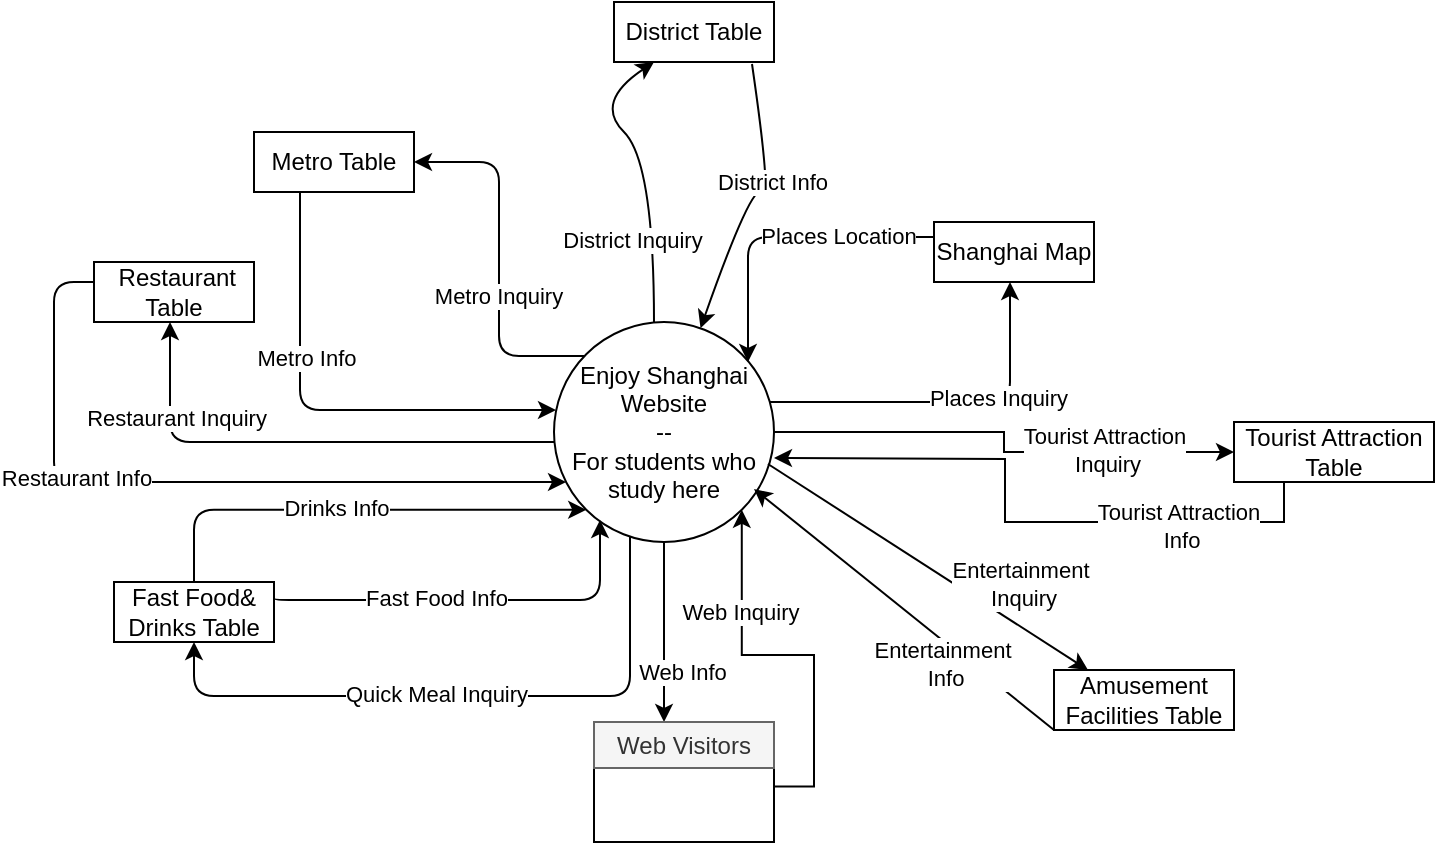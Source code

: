 <mxfile version="13.7.9" type="github">
  <diagram id="0x38cvvZ1bBZOAFDikBa" name="Page-1">
    <mxGraphModel dx="786" dy="546" grid="1" gridSize="10" guides="1" tooltips="1" connect="1" arrows="1" fold="1" page="1" pageScale="1" pageWidth="827" pageHeight="1169" math="0" shadow="0">
      <root>
        <mxCell id="0" />
        <mxCell id="1" parent="0" />
        <mxCell id="e6gerDq43n6z80vcDyS_-55" style="edgeStyle=orthogonalEdgeStyle;rounded=0;orthogonalLoop=1;jettySize=auto;html=1;exitX=0.5;exitY=1;exitDx=0;exitDy=0;entryX=0.389;entryY=0;entryDx=0;entryDy=0;entryPerimeter=0;" edge="1" parent="1" source="e6gerDq43n6z80vcDyS_-1" target="e6gerDq43n6z80vcDyS_-52">
          <mxGeometry relative="1" as="geometry" />
        </mxCell>
        <mxCell id="e6gerDq43n6z80vcDyS_-61" style="edgeStyle=orthogonalEdgeStyle;rounded=0;orthogonalLoop=1;jettySize=auto;html=1;exitX=1;exitY=0.5;exitDx=0;exitDy=0;entryX=0;entryY=0.5;entryDx=0;entryDy=0;" edge="1" parent="1" source="e6gerDq43n6z80vcDyS_-1" target="e6gerDq43n6z80vcDyS_-60">
          <mxGeometry relative="1" as="geometry" />
        </mxCell>
        <mxCell id="e6gerDq43n6z80vcDyS_-1" value="Enjoy Shanghai Website&lt;br&gt;--&lt;br&gt;For students who study here" style="ellipse;whiteSpace=wrap;html=1;aspect=fixed;" vertex="1" parent="1">
          <mxGeometry x="330" y="260" width="110" height="110" as="geometry" />
        </mxCell>
        <mxCell id="e6gerDq43n6z80vcDyS_-7" value="" style="curved=1;endArrow=classic;html=1;" edge="1" parent="1">
          <mxGeometry width="50" height="50" relative="1" as="geometry">
            <mxPoint x="380" y="260" as="sourcePoint" />
            <mxPoint x="380" y="130" as="targetPoint" />
            <Array as="points">
              <mxPoint x="380" y="180" />
              <mxPoint x="350" y="150" />
            </Array>
          </mxGeometry>
        </mxCell>
        <mxCell id="e6gerDq43n6z80vcDyS_-18" value="District Inquiry" style="edgeLabel;resizable=0;html=1;align=center;verticalAlign=middle;" connectable="0" vertex="1" parent="1">
          <mxGeometry x="367.998" y="220.003" as="geometry">
            <mxPoint x="1" y="-1" as="offset" />
          </mxGeometry>
        </mxCell>
        <mxCell id="e6gerDq43n6z80vcDyS_-19" value="District Table" style="whiteSpace=wrap;html=1;gradientColor=#ffffff;" vertex="1" parent="1">
          <mxGeometry x="360" y="100" width="80" height="30" as="geometry" />
        </mxCell>
        <mxCell id="e6gerDq43n6z80vcDyS_-20" value="" style="curved=1;endArrow=classic;html=1;" edge="1" parent="1" target="e6gerDq43n6z80vcDyS_-1">
          <mxGeometry width="50" height="50" relative="1" as="geometry">
            <mxPoint x="429" y="131" as="sourcePoint" />
            <mxPoint x="429" y="280" as="targetPoint" />
            <Array as="points">
              <mxPoint x="439" y="200" />
              <mxPoint x="429" y="190" />
            </Array>
          </mxGeometry>
        </mxCell>
        <mxCell id="e6gerDq43n6z80vcDyS_-22" value="District Info" style="edgeLabel;resizable=0;html=1;align=center;verticalAlign=middle;" connectable="0" vertex="1" parent="1">
          <mxGeometry x="439.998" y="190.003" as="geometry">
            <mxPoint x="-1" as="offset" />
          </mxGeometry>
        </mxCell>
        <mxCell id="e6gerDq43n6z80vcDyS_-23" value="" style="edgeStyle=segmentEdgeStyle;endArrow=classic;html=1;exitX=1;exitY=0.364;exitDx=0;exitDy=0;exitPerimeter=0;" edge="1" parent="1">
          <mxGeometry width="50" height="50" relative="1" as="geometry">
            <mxPoint x="438" y="300.04" as="sourcePoint" />
            <mxPoint x="558" y="240" as="targetPoint" />
          </mxGeometry>
        </mxCell>
        <mxCell id="e6gerDq43n6z80vcDyS_-25" value="Shanghai Map" style="whiteSpace=wrap;html=1;gradientColor=#ffffff;" vertex="1" parent="1">
          <mxGeometry x="520" y="210" width="80" height="30" as="geometry" />
        </mxCell>
        <mxCell id="e6gerDq43n6z80vcDyS_-26" value="" style="edgeStyle=segmentEdgeStyle;endArrow=classic;html=1;exitX=0;exitY=0.25;exitDx=0;exitDy=0;" edge="1" parent="1" source="e6gerDq43n6z80vcDyS_-25">
          <mxGeometry width="50" height="50" relative="1" as="geometry">
            <mxPoint x="487" y="220" as="sourcePoint" />
            <mxPoint x="427" y="280" as="targetPoint" />
          </mxGeometry>
        </mxCell>
        <mxCell id="e6gerDq43n6z80vcDyS_-27" value="Places Inquiry" style="edgeLabel;resizable=0;html=1;align=center;verticalAlign=middle;" connectable="0" vertex="1" parent="1">
          <mxGeometry x="550.998" y="299.003" as="geometry">
            <mxPoint x="1" y="-1" as="offset" />
          </mxGeometry>
        </mxCell>
        <mxCell id="e6gerDq43n6z80vcDyS_-28" value="Places Location" style="edgeLabel;resizable=0;html=1;align=center;verticalAlign=middle;" connectable="0" vertex="1" parent="1">
          <mxGeometry x="470.998" y="218.003" as="geometry">
            <mxPoint x="1" y="-1" as="offset" />
          </mxGeometry>
        </mxCell>
        <mxCell id="e6gerDq43n6z80vcDyS_-29" value="" style="edgeStyle=elbowEdgeStyle;elbow=horizontal;endArrow=classic;html=1;" edge="1" parent="1">
          <mxGeometry width="50" height="50" relative="1" as="geometry">
            <mxPoint x="345" y="277" as="sourcePoint" />
            <mxPoint x="260" y="180" as="targetPoint" />
          </mxGeometry>
        </mxCell>
        <mxCell id="e6gerDq43n6z80vcDyS_-30" value="Metro Table" style="whiteSpace=wrap;html=1;gradientColor=#ffffff;" vertex="1" parent="1">
          <mxGeometry x="180" y="165" width="80" height="30" as="geometry" />
        </mxCell>
        <mxCell id="e6gerDq43n6z80vcDyS_-31" value="" style="edgeStyle=segmentEdgeStyle;endArrow=classic;html=1;" edge="1" parent="1">
          <mxGeometry width="50" height="50" relative="1" as="geometry">
            <mxPoint x="203" y="195" as="sourcePoint" />
            <mxPoint x="331" y="304" as="targetPoint" />
            <Array as="points">
              <mxPoint x="202.65" y="304.16" />
            </Array>
          </mxGeometry>
        </mxCell>
        <mxCell id="e6gerDq43n6z80vcDyS_-32" value="Metro Inquiry" style="edgeLabel;resizable=0;html=1;align=center;verticalAlign=middle;" connectable="0" vertex="1" parent="1">
          <mxGeometry x="560.998" y="309.003" as="geometry">
            <mxPoint x="-259" y="-62" as="offset" />
          </mxGeometry>
        </mxCell>
        <mxCell id="e6gerDq43n6z80vcDyS_-33" value="Metro Info" style="edgeLabel;resizable=0;html=1;align=center;verticalAlign=middle;" connectable="0" vertex="1" parent="1">
          <mxGeometry x="464.998" y="340.003" as="geometry">
            <mxPoint x="-259" y="-62" as="offset" />
          </mxGeometry>
        </mxCell>
        <mxCell id="e6gerDq43n6z80vcDyS_-34" value="" style="edgeStyle=segmentEdgeStyle;endArrow=classic;html=1;" edge="1" parent="1">
          <mxGeometry width="50" height="50" relative="1" as="geometry">
            <mxPoint x="330" y="320" as="sourcePoint" />
            <mxPoint x="138" y="260" as="targetPoint" />
          </mxGeometry>
        </mxCell>
        <mxCell id="e6gerDq43n6z80vcDyS_-35" value="&amp;nbsp;Restaurant Table" style="whiteSpace=wrap;html=1;gradientColor=#ffffff;" vertex="1" parent="1">
          <mxGeometry x="100" y="230" width="80" height="30" as="geometry" />
        </mxCell>
        <mxCell id="e6gerDq43n6z80vcDyS_-36" value="" style="edgeStyle=elbowEdgeStyle;elbow=horizontal;endArrow=classic;html=1;" edge="1" parent="1" target="e6gerDq43n6z80vcDyS_-1">
          <mxGeometry width="50" height="50" relative="1" as="geometry">
            <mxPoint x="100" y="240" as="sourcePoint" />
            <mxPoint x="290" y="360" as="targetPoint" />
            <Array as="points">
              <mxPoint x="80" y="340" />
              <mxPoint x="80" y="320" />
            </Array>
          </mxGeometry>
        </mxCell>
        <mxCell id="e6gerDq43n6z80vcDyS_-37" value="Restaurant Inquiry" style="edgeLabel;resizable=0;html=1;align=center;verticalAlign=middle;" connectable="0" vertex="1" parent="1">
          <mxGeometry x="399.998" y="370.003" as="geometry">
            <mxPoint x="-259" y="-62" as="offset" />
          </mxGeometry>
        </mxCell>
        <mxCell id="e6gerDq43n6z80vcDyS_-38" value="Restaurant Info" style="edgeLabel;resizable=0;html=1;align=center;verticalAlign=middle;" connectable="0" vertex="1" parent="1">
          <mxGeometry x="349.998" y="400.003" as="geometry">
            <mxPoint x="-259" y="-62" as="offset" />
          </mxGeometry>
        </mxCell>
        <mxCell id="e6gerDq43n6z80vcDyS_-40" value="" style="edgeStyle=elbowEdgeStyle;elbow=vertical;endArrow=classic;html=1;" edge="1" parent="1">
          <mxGeometry width="50" height="50" relative="1" as="geometry">
            <mxPoint x="368" y="367" as="sourcePoint" />
            <mxPoint x="150" y="420" as="targetPoint" />
            <Array as="points">
              <mxPoint x="388" y="447" />
            </Array>
          </mxGeometry>
        </mxCell>
        <mxCell id="e6gerDq43n6z80vcDyS_-41" value="Fast Food&amp;amp;&lt;br&gt;Drinks Table" style="whiteSpace=wrap;html=1;gradientColor=#ffffff;" vertex="1" parent="1">
          <mxGeometry x="110" y="390" width="80" height="30" as="geometry" />
        </mxCell>
        <mxCell id="e6gerDq43n6z80vcDyS_-42" value="" style="edgeStyle=segmentEdgeStyle;endArrow=classic;html=1;exitX=1;exitY=0.25;exitDx=0;exitDy=0;" edge="1" parent="1" source="e6gerDq43n6z80vcDyS_-41">
          <mxGeometry width="50" height="50" relative="1" as="geometry">
            <mxPoint x="303" y="399" as="sourcePoint" />
            <mxPoint x="353" y="359" as="targetPoint" />
            <Array as="points">
              <mxPoint x="190" y="399" />
              <mxPoint x="353" y="399" />
            </Array>
          </mxGeometry>
        </mxCell>
        <mxCell id="e6gerDq43n6z80vcDyS_-45" value="" style="edgeStyle=segmentEdgeStyle;endArrow=classic;html=1;entryX=0;entryY=1;entryDx=0;entryDy=0;" edge="1" parent="1" target="e6gerDq43n6z80vcDyS_-1">
          <mxGeometry width="50" height="50" relative="1" as="geometry">
            <mxPoint x="150" y="390" as="sourcePoint" />
            <mxPoint x="240" y="320" as="targetPoint" />
            <Array as="points">
              <mxPoint x="150" y="354" />
            </Array>
          </mxGeometry>
        </mxCell>
        <mxCell id="e6gerDq43n6z80vcDyS_-46" value="Quick Meal Inquiry" style="edgeLabel;resizable=0;html=1;align=center;verticalAlign=middle;" connectable="0" vertex="1" parent="1">
          <mxGeometry x="529.998" y="508.003" as="geometry">
            <mxPoint x="-259" y="-62" as="offset" />
          </mxGeometry>
        </mxCell>
        <mxCell id="e6gerDq43n6z80vcDyS_-47" value="Fast Food Info" style="edgeLabel;resizable=0;html=1;align=center;verticalAlign=middle;" connectable="0" vertex="1" parent="1">
          <mxGeometry x="529.998" y="460.003" as="geometry">
            <mxPoint x="-259" y="-62" as="offset" />
          </mxGeometry>
        </mxCell>
        <mxCell id="e6gerDq43n6z80vcDyS_-48" value="Drinks Info" style="edgeLabel;resizable=0;html=1;align=center;verticalAlign=middle;" connectable="0" vertex="1" parent="1">
          <mxGeometry x="479.998" y="415.003" as="geometry">
            <mxPoint x="-259" y="-62" as="offset" />
          </mxGeometry>
        </mxCell>
        <mxCell id="e6gerDq43n6z80vcDyS_-56" style="edgeStyle=orthogonalEdgeStyle;rounded=0;orthogonalLoop=1;jettySize=auto;html=1;exitX=1;exitY=0.25;exitDx=0;exitDy=0;entryX=1;entryY=1;entryDx=0;entryDy=0;" edge="1" parent="1" source="e6gerDq43n6z80vcDyS_-51" target="e6gerDq43n6z80vcDyS_-1">
          <mxGeometry relative="1" as="geometry" />
        </mxCell>
        <mxCell id="e6gerDq43n6z80vcDyS_-51" value="" style="whiteSpace=wrap;html=1;gradientColor=#ffffff;" vertex="1" parent="1">
          <mxGeometry x="350" y="483" width="90" height="37" as="geometry" />
        </mxCell>
        <mxCell id="e6gerDq43n6z80vcDyS_-52" value="Web Visitors" style="rounded=0;whiteSpace=wrap;html=1;fillColor=#f5f5f5;strokeColor=#666666;fontColor=#333333;" vertex="1" parent="1">
          <mxGeometry x="350" y="460" width="90" height="23" as="geometry" />
        </mxCell>
        <mxCell id="e6gerDq43n6z80vcDyS_-57" value="Web Info" style="edgeLabel;resizable=0;html=1;align=center;verticalAlign=middle;" connectable="0" vertex="1" parent="1">
          <mxGeometry x="652.998" y="497.003" as="geometry">
            <mxPoint x="-259" y="-62" as="offset" />
          </mxGeometry>
        </mxCell>
        <mxCell id="e6gerDq43n6z80vcDyS_-58" value="Web Inquiry" style="edgeLabel;resizable=0;html=1;align=center;verticalAlign=middle;" connectable="0" vertex="1" parent="1">
          <mxGeometry x="681.998" y="467.003" as="geometry">
            <mxPoint x="-259" y="-62" as="offset" />
          </mxGeometry>
        </mxCell>
        <mxCell id="e6gerDq43n6z80vcDyS_-59" value="Amusement &lt;br&gt;Facilities Table" style="whiteSpace=wrap;html=1;gradientColor=#ffffff;" vertex="1" parent="1">
          <mxGeometry x="580" y="434" width="90" height="30" as="geometry" />
        </mxCell>
        <mxCell id="e6gerDq43n6z80vcDyS_-62" style="edgeStyle=orthogonalEdgeStyle;rounded=0;orthogonalLoop=1;jettySize=auto;html=1;exitX=0.25;exitY=1;exitDx=0;exitDy=0;" edge="1" parent="1" source="e6gerDq43n6z80vcDyS_-60">
          <mxGeometry relative="1" as="geometry">
            <mxPoint x="440" y="328" as="targetPoint" />
          </mxGeometry>
        </mxCell>
        <mxCell id="e6gerDq43n6z80vcDyS_-60" value="Tourist Attraction &lt;br&gt;Table" style="whiteSpace=wrap;html=1;gradientColor=#ffffff;" vertex="1" parent="1">
          <mxGeometry x="670" y="310" width="100" height="30" as="geometry" />
        </mxCell>
        <mxCell id="e6gerDq43n6z80vcDyS_-63" value="Tourist Attraction&lt;br&gt;&amp;nbsp;Inquiry" style="edgeLabel;resizable=0;html=1;align=center;verticalAlign=middle;" connectable="0" vertex="1" parent="1">
          <mxGeometry x="610.998" y="327.003" as="geometry">
            <mxPoint x="-6" y="-3" as="offset" />
          </mxGeometry>
        </mxCell>
        <mxCell id="e6gerDq43n6z80vcDyS_-64" value="Tourist Attraction&lt;br&gt;&amp;nbsp;Info" style="edgeLabel;resizable=0;html=1;align=center;verticalAlign=middle;" connectable="0" vertex="1" parent="1">
          <mxGeometry x="607.998" y="325.003" as="geometry">
            <mxPoint x="34" y="37" as="offset" />
          </mxGeometry>
        </mxCell>
        <mxCell id="e6gerDq43n6z80vcDyS_-67" value="" style="endArrow=classic;html=1;" edge="1" parent="1">
          <mxGeometry width="50" height="50" relative="1" as="geometry">
            <mxPoint x="437" y="331" as="sourcePoint" />
            <mxPoint x="597" y="434" as="targetPoint" />
          </mxGeometry>
        </mxCell>
        <mxCell id="e6gerDq43n6z80vcDyS_-70" value="" style="endArrow=classic;html=1;exitX=0;exitY=1;exitDx=0;exitDy=0;" edge="1" parent="1" source="e6gerDq43n6z80vcDyS_-59">
          <mxGeometry width="50" height="50" relative="1" as="geometry">
            <mxPoint x="480" y="400" as="sourcePoint" />
            <mxPoint x="430" y="343.5" as="targetPoint" />
          </mxGeometry>
        </mxCell>
        <mxCell id="e6gerDq43n6z80vcDyS_-71" value="Entertainment&lt;br&gt;&amp;nbsp;Inquiry" style="edgeLabel;resizable=0;html=1;align=center;verticalAlign=middle;" connectable="0" vertex="1" parent="1">
          <mxGeometry x="568.998" y="394.003" as="geometry">
            <mxPoint x="-6" y="-3" as="offset" />
          </mxGeometry>
        </mxCell>
        <mxCell id="e6gerDq43n6z80vcDyS_-72" value="Entertainment&lt;br&gt;&amp;nbsp;Info" style="edgeLabel;resizable=0;html=1;align=center;verticalAlign=middle;" connectable="0" vertex="1" parent="1">
          <mxGeometry x="529.998" y="434.003" as="geometry">
            <mxPoint x="-6" y="-3" as="offset" />
          </mxGeometry>
        </mxCell>
      </root>
    </mxGraphModel>
  </diagram>
</mxfile>
